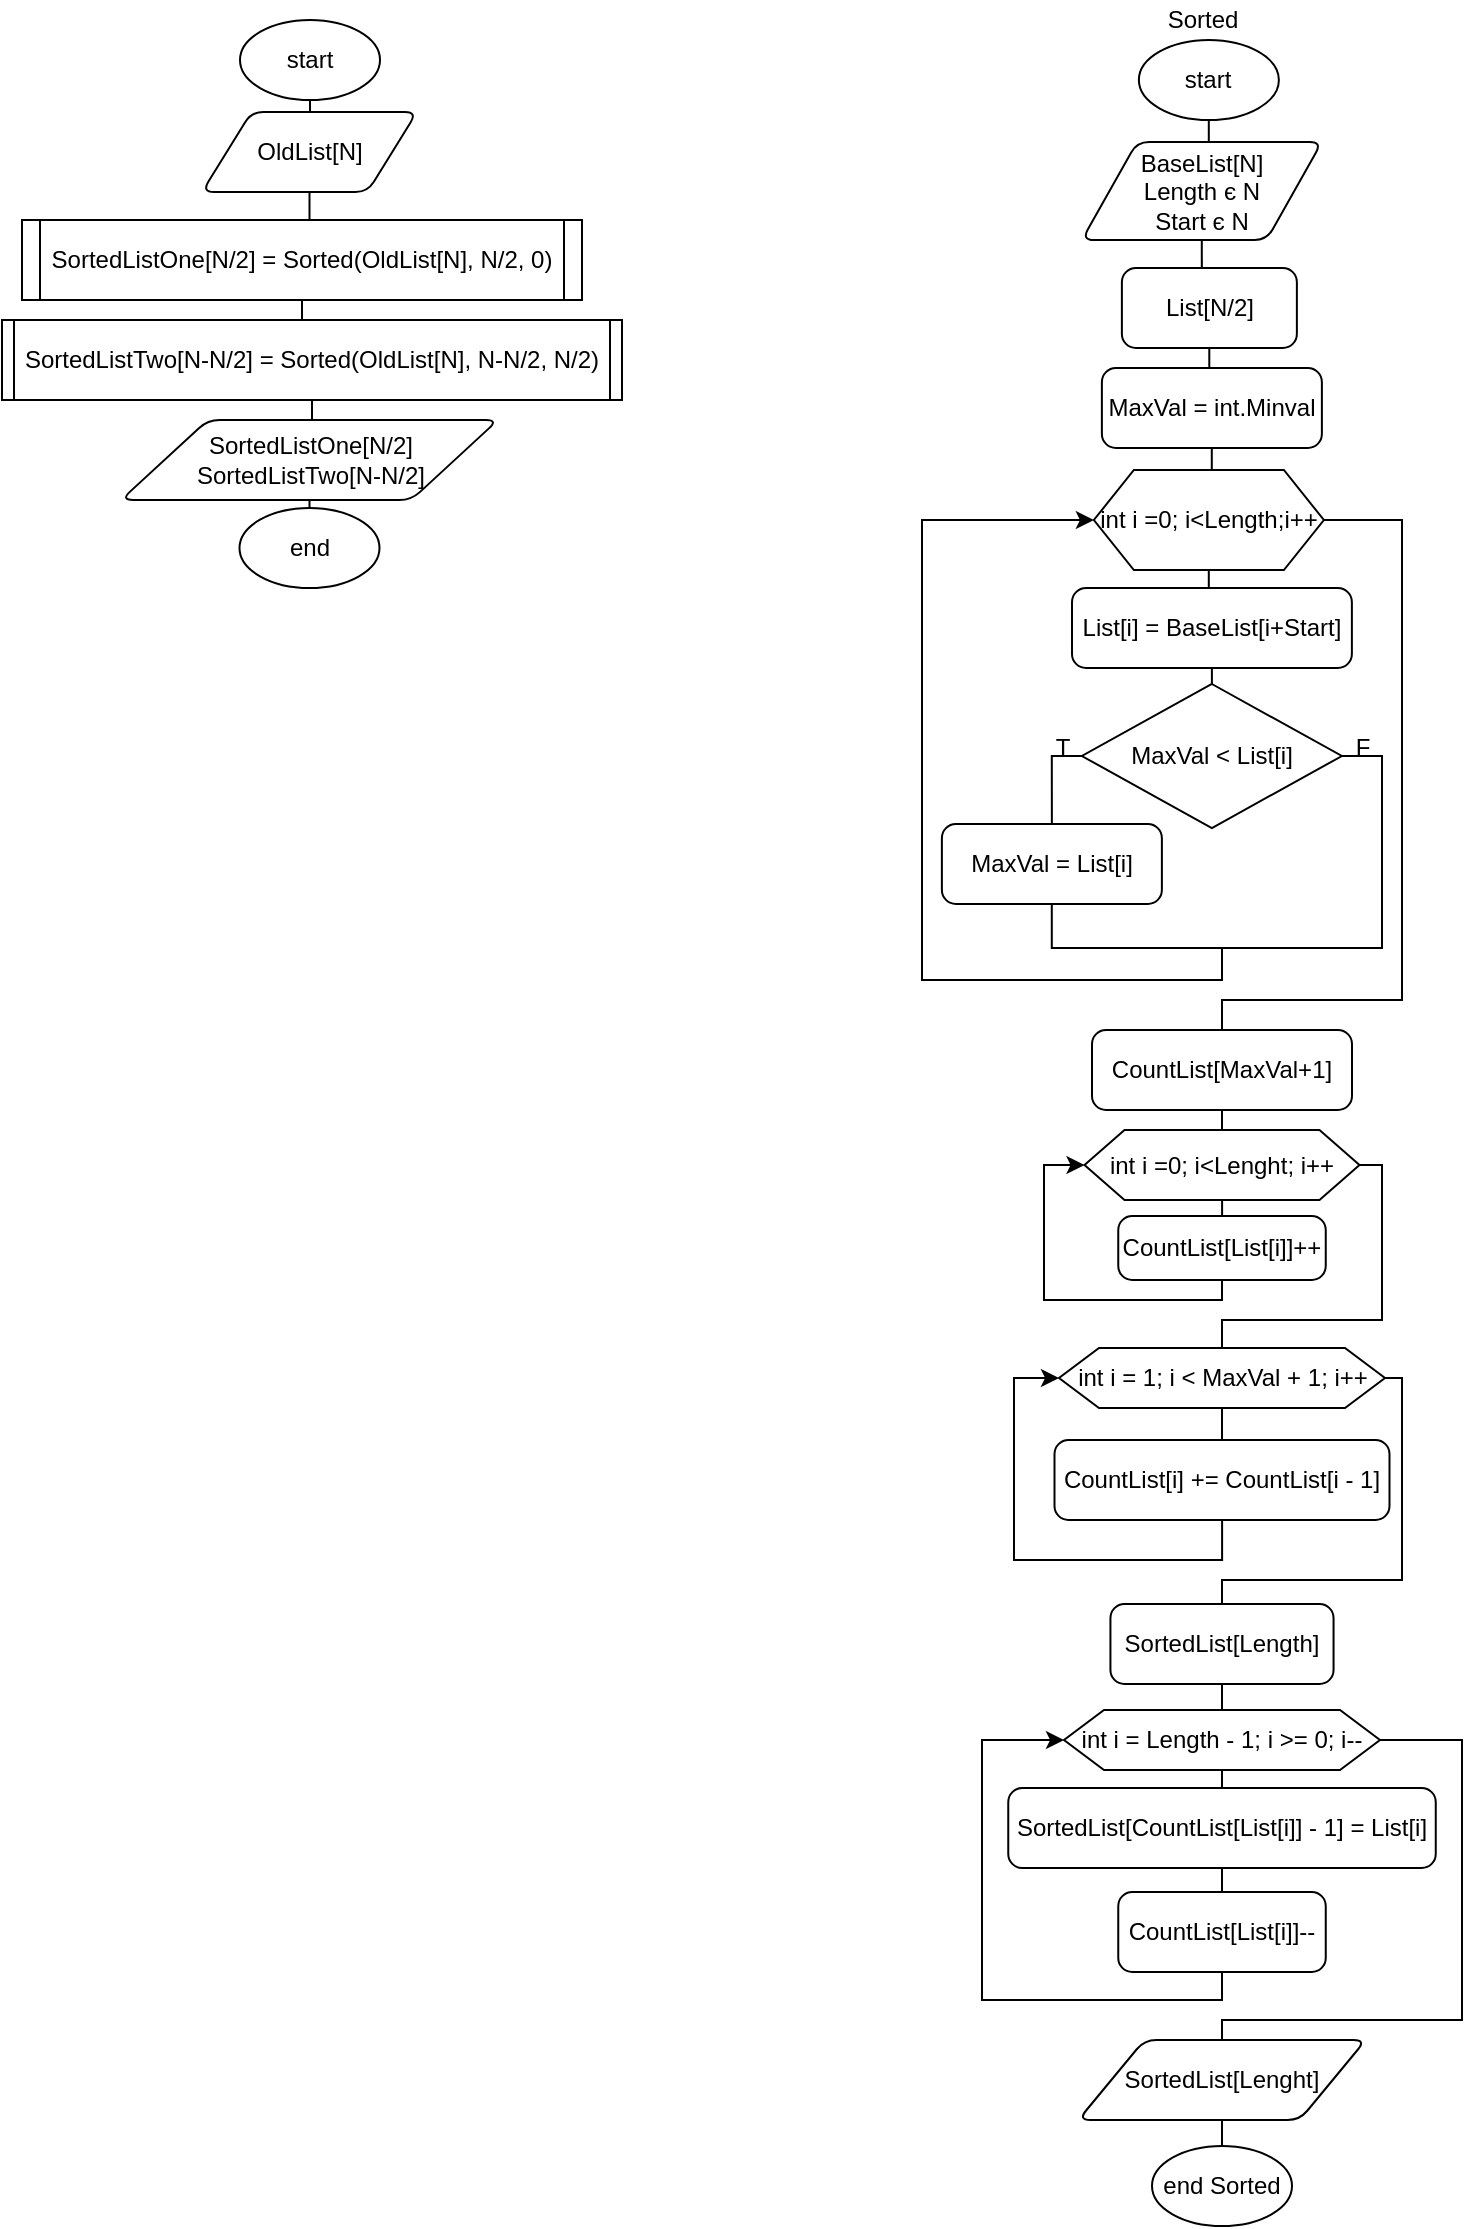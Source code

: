 <mxfile version="15.2.7" type="device"><diagram id="gZeUGUQCRNsa43n8H7aP" name="Страница 1"><mxGraphModel dx="1024" dy="584" grid="1" gridSize="10" guides="1" tooltips="1" connect="1" arrows="1" fold="1" page="1" pageScale="1" pageWidth="827" pageHeight="1169" math="0" shadow="0"><root><mxCell id="0"/><mxCell id="1" parent="0"/><mxCell id="r3Ffhldyh7ZavHbIiKUY-3" style="edgeStyle=orthogonalEdgeStyle;rounded=0;orthogonalLoop=1;jettySize=auto;html=1;entryX=0.5;entryY=0;entryDx=0;entryDy=0;endArrow=none;endFill=0;" parent="1" source="r3Ffhldyh7ZavHbIiKUY-1" target="r3Ffhldyh7ZavHbIiKUY-2" edge="1"><mxGeometry relative="1" as="geometry"/></mxCell><mxCell id="r3Ffhldyh7ZavHbIiKUY-1" value="start" style="strokeWidth=1;html=1;shape=mxgraph.flowchart.start_1;whiteSpace=wrap;" parent="1" vertex="1"><mxGeometry x="199" y="10" width="70" height="40" as="geometry"/></mxCell><mxCell id="r3Ffhldyh7ZavHbIiKUY-5" style="edgeStyle=orthogonalEdgeStyle;rounded=0;orthogonalLoop=1;jettySize=auto;html=1;endArrow=none;endFill=0;entryX=0.5;entryY=0;entryDx=0;entryDy=0;" parent="1" source="r3Ffhldyh7ZavHbIiKUY-2" target="r3Ffhldyh7ZavHbIiKUY-27" edge="1"><mxGeometry relative="1" as="geometry"><mxPoint x="233.706" y="110" as="targetPoint"/></mxGeometry></mxCell><mxCell id="r3Ffhldyh7ZavHbIiKUY-2" value="OldList[N]" style="shape=parallelogram;html=1;strokeWidth=1;perimeter=parallelogramPerimeter;whiteSpace=wrap;rounded=1;arcSize=12;size=0.23;" parent="1" vertex="1"><mxGeometry x="180" y="56" width="107.5" height="40" as="geometry"/></mxCell><mxCell id="r3Ffhldyh7ZavHbIiKUY-77" style="edgeStyle=orthogonalEdgeStyle;rounded=0;orthogonalLoop=1;jettySize=auto;html=1;entryX=0.5;entryY=0;entryDx=0;entryDy=0;endArrow=none;endFill=0;" parent="1" source="r3Ffhldyh7ZavHbIiKUY-27" target="r3Ffhldyh7ZavHbIiKUY-76" edge="1"><mxGeometry relative="1" as="geometry"/></mxCell><mxCell id="r3Ffhldyh7ZavHbIiKUY-27" value="SortedListOne[N/2] = Sorted(OldList[N], N/2, 0)" style="shape=process;whiteSpace=wrap;html=1;backgroundOutline=1;size=0.033;" parent="1" vertex="1"><mxGeometry x="90" y="110" width="280" height="40" as="geometry"/></mxCell><mxCell id="r3Ffhldyh7ZavHbIiKUY-31" style="edgeStyle=orthogonalEdgeStyle;rounded=0;orthogonalLoop=1;jettySize=auto;html=1;entryX=0.5;entryY=0;entryDx=0;entryDy=0;endArrow=none;endFill=0;" parent="1" source="r3Ffhldyh7ZavHbIiKUY-28" target="r3Ffhldyh7ZavHbIiKUY-30" edge="1"><mxGeometry relative="1" as="geometry"/></mxCell><mxCell id="r3Ffhldyh7ZavHbIiKUY-28" value="start" style="strokeWidth=1;html=1;shape=mxgraph.flowchart.start_1;whiteSpace=wrap;" parent="1" vertex="1"><mxGeometry x="648.44" y="20" width="70" height="40" as="geometry"/></mxCell><mxCell id="r3Ffhldyh7ZavHbIiKUY-29" value="Sorted" style="text;html=1;align=center;verticalAlign=middle;resizable=0;points=[];autosize=1;strokeColor=none;fillColor=none;" parent="1" vertex="1"><mxGeometry x="654.94" width="50" height="20" as="geometry"/></mxCell><mxCell id="r3Ffhldyh7ZavHbIiKUY-48" style="edgeStyle=orthogonalEdgeStyle;rounded=0;orthogonalLoop=1;jettySize=auto;html=1;endArrow=none;endFill=0;" parent="1" source="r3Ffhldyh7ZavHbIiKUY-30" edge="1"><mxGeometry relative="1" as="geometry"><mxPoint x="679.94" y="130" as="targetPoint"/></mxGeometry></mxCell><mxCell id="r3Ffhldyh7ZavHbIiKUY-30" value="BaseList[N]&lt;br&gt;Length є N&lt;br&gt;Start є N" style="shape=parallelogram;html=1;strokeWidth=1;perimeter=parallelogramPerimeter;whiteSpace=wrap;rounded=1;arcSize=12;size=0.23;" parent="1" vertex="1"><mxGeometry x="619.94" y="71" width="120" height="49" as="geometry"/></mxCell><mxCell id="r3Ffhldyh7ZavHbIiKUY-32" style="edgeStyle=orthogonalEdgeStyle;rounded=0;orthogonalLoop=1;jettySize=auto;html=1;entryX=0.5;entryY=0;entryDx=0;entryDy=0;endArrow=none;endFill=0;" parent="1" source="r3Ffhldyh7ZavHbIiKUY-33" target="r3Ffhldyh7ZavHbIiKUY-35" edge="1"><mxGeometry relative="1" as="geometry"/></mxCell><mxCell id="r3Ffhldyh7ZavHbIiKUY-33" value="List[N/2]" style="rounded=1;whiteSpace=wrap;html=1;absoluteArcSize=1;arcSize=14;strokeWidth=1;" parent="1" vertex="1"><mxGeometry x="639.94" y="134" width="87.5" height="40" as="geometry"/></mxCell><mxCell id="r3Ffhldyh7ZavHbIiKUY-34" style="edgeStyle=orthogonalEdgeStyle;rounded=0;orthogonalLoop=1;jettySize=auto;html=1;entryX=0.5;entryY=0;entryDx=0;entryDy=0;endArrow=none;endFill=0;" parent="1" source="r3Ffhldyh7ZavHbIiKUY-35" target="r3Ffhldyh7ZavHbIiKUY-37" edge="1"><mxGeometry relative="1" as="geometry"/></mxCell><mxCell id="r3Ffhldyh7ZavHbIiKUY-35" value="MaxVal = int.Minval" style="rounded=1;whiteSpace=wrap;html=1;absoluteArcSize=1;arcSize=14;strokeWidth=1;" parent="1" vertex="1"><mxGeometry x="629.94" y="184" width="110" height="40" as="geometry"/></mxCell><mxCell id="r3Ffhldyh7ZavHbIiKUY-36" style="edgeStyle=orthogonalEdgeStyle;rounded=0;orthogonalLoop=1;jettySize=auto;html=1;entryX=0.5;entryY=0;entryDx=0;entryDy=0;endArrow=none;endFill=0;" parent="1" source="r3Ffhldyh7ZavHbIiKUY-37" target="r3Ffhldyh7ZavHbIiKUY-39" edge="1"><mxGeometry relative="1" as="geometry"/></mxCell><mxCell id="r3Ffhldyh7ZavHbIiKUY-49" style="edgeStyle=orthogonalEdgeStyle;rounded=0;orthogonalLoop=1;jettySize=auto;html=1;entryX=0.5;entryY=0;entryDx=0;entryDy=0;endArrow=none;endFill=0;" parent="1" source="r3Ffhldyh7ZavHbIiKUY-37" target="r3Ffhldyh7ZavHbIiKUY-47" edge="1"><mxGeometry relative="1" as="geometry"><Array as="points"><mxPoint x="780" y="260"/><mxPoint x="780" y="500"/><mxPoint x="690" y="500"/><mxPoint x="690" y="545"/></Array></mxGeometry></mxCell><mxCell id="r3Ffhldyh7ZavHbIiKUY-37" value="int i =0; i&amp;lt;Length;i++" style="shape=hexagon;perimeter=hexagonPerimeter2;whiteSpace=wrap;html=1;fixedSize=1;strokeWidth=1;" parent="1" vertex="1"><mxGeometry x="625.94" y="235" width="115" height="50" as="geometry"/></mxCell><mxCell id="r3Ffhldyh7ZavHbIiKUY-38" style="edgeStyle=orthogonalEdgeStyle;rounded=0;orthogonalLoop=1;jettySize=auto;html=1;entryX=0.5;entryY=0;entryDx=0;entryDy=0;entryPerimeter=0;endArrow=none;endFill=0;" parent="1" source="r3Ffhldyh7ZavHbIiKUY-39" target="r3Ffhldyh7ZavHbIiKUY-42" edge="1"><mxGeometry relative="1" as="geometry"/></mxCell><mxCell id="r3Ffhldyh7ZavHbIiKUY-39" value="List[i] = BaseList[i+Start]" style="rounded=1;whiteSpace=wrap;html=1;absoluteArcSize=1;arcSize=14;strokeWidth=1;" parent="1" vertex="1"><mxGeometry x="615" y="294" width="139.94" height="40" as="geometry"/></mxCell><mxCell id="r3Ffhldyh7ZavHbIiKUY-40" style="edgeStyle=orthogonalEdgeStyle;rounded=0;orthogonalLoop=1;jettySize=auto;html=1;entryX=0.5;entryY=0;entryDx=0;entryDy=0;endArrow=none;endFill=0;" parent="1" source="r3Ffhldyh7ZavHbIiKUY-42" target="r3Ffhldyh7ZavHbIiKUY-44" edge="1"><mxGeometry relative="1" as="geometry"><Array as="points"><mxPoint x="604.94" y="378"/></Array></mxGeometry></mxCell><mxCell id="r3Ffhldyh7ZavHbIiKUY-41" style="edgeStyle=orthogonalEdgeStyle;rounded=0;orthogonalLoop=1;jettySize=auto;html=1;endArrow=classic;endFill=1;entryX=0;entryY=0.5;entryDx=0;entryDy=0;" parent="1" source="r3Ffhldyh7ZavHbIiKUY-42" target="r3Ffhldyh7ZavHbIiKUY-37" edge="1"><mxGeometry relative="1" as="geometry"><mxPoint x="689.94" y="484" as="targetPoint"/><Array as="points"><mxPoint x="770" y="378"/><mxPoint x="770" y="474"/><mxPoint x="690" y="474"/><mxPoint x="690" y="490"/><mxPoint x="540" y="490"/><mxPoint x="540" y="260"/></Array></mxGeometry></mxCell><mxCell id="r3Ffhldyh7ZavHbIiKUY-42" value="MaxVal &amp;lt; List[i]" style="strokeWidth=1;html=1;shape=mxgraph.flowchart.decision;whiteSpace=wrap;" parent="1" vertex="1"><mxGeometry x="619.94" y="342" width="130" height="72" as="geometry"/></mxCell><mxCell id="r3Ffhldyh7ZavHbIiKUY-43" style="edgeStyle=orthogonalEdgeStyle;rounded=0;orthogonalLoop=1;jettySize=auto;html=1;endArrow=none;endFill=0;" parent="1" source="r3Ffhldyh7ZavHbIiKUY-44" edge="1"><mxGeometry relative="1" as="geometry"><mxPoint x="689.94" y="474" as="targetPoint"/><Array as="points"><mxPoint x="604.94" y="474"/><mxPoint x="689.94" y="474"/></Array></mxGeometry></mxCell><mxCell id="r3Ffhldyh7ZavHbIiKUY-44" value="&lt;span&gt;MaxVal = List[i]&lt;/span&gt;" style="rounded=1;whiteSpace=wrap;html=1;absoluteArcSize=1;arcSize=14;strokeWidth=1;" parent="1" vertex="1"><mxGeometry x="549.94" y="412" width="110" height="40" as="geometry"/></mxCell><mxCell id="r3Ffhldyh7ZavHbIiKUY-45" value="T" style="text;html=1;align=center;verticalAlign=middle;resizable=0;points=[];autosize=1;strokeColor=none;fillColor=none;" parent="1" vertex="1"><mxGeometry x="599.94" y="364" width="20" height="20" as="geometry"/></mxCell><mxCell id="r3Ffhldyh7ZavHbIiKUY-46" value="F" style="text;html=1;align=center;verticalAlign=middle;resizable=0;points=[];autosize=1;strokeColor=none;fillColor=none;" parent="1" vertex="1"><mxGeometry x="749.94" y="364" width="20" height="20" as="geometry"/></mxCell><mxCell id="r3Ffhldyh7ZavHbIiKUY-51" style="edgeStyle=orthogonalEdgeStyle;rounded=0;orthogonalLoop=1;jettySize=auto;html=1;entryX=0.5;entryY=0;entryDx=0;entryDy=0;endArrow=none;endFill=0;" parent="1" source="r3Ffhldyh7ZavHbIiKUY-47" target="r3Ffhldyh7ZavHbIiKUY-50" edge="1"><mxGeometry relative="1" as="geometry"/></mxCell><mxCell id="r3Ffhldyh7ZavHbIiKUY-47" value="CountList[MaxVal+1]" style="rounded=1;whiteSpace=wrap;html=1;absoluteArcSize=1;arcSize=14;strokeWidth=1;" parent="1" vertex="1"><mxGeometry x="625" y="515" width="130" height="40" as="geometry"/></mxCell><mxCell id="r3Ffhldyh7ZavHbIiKUY-53" style="edgeStyle=orthogonalEdgeStyle;rounded=0;orthogonalLoop=1;jettySize=auto;html=1;entryX=0.5;entryY=0;entryDx=0;entryDy=0;endArrow=none;endFill=0;" parent="1" source="r3Ffhldyh7ZavHbIiKUY-50" target="r3Ffhldyh7ZavHbIiKUY-52" edge="1"><mxGeometry relative="1" as="geometry"/></mxCell><mxCell id="r3Ffhldyh7ZavHbIiKUY-55" style="edgeStyle=orthogonalEdgeStyle;rounded=0;orthogonalLoop=1;jettySize=auto;html=1;endArrow=none;endFill=0;entryX=0.5;entryY=0;entryDx=0;entryDy=0;" parent="1" source="r3Ffhldyh7ZavHbIiKUY-50" target="r3Ffhldyh7ZavHbIiKUY-57" edge="1"><mxGeometry relative="1" as="geometry"><mxPoint x="690" y="680" as="targetPoint"/><Array as="points"><mxPoint x="770" y="583"/><mxPoint x="770" y="660"/><mxPoint x="690" y="660"/></Array></mxGeometry></mxCell><mxCell id="r3Ffhldyh7ZavHbIiKUY-50" value="&lt;span&gt;int i =0; i&amp;lt;Lenght; i++&lt;/span&gt;" style="shape=hexagon;perimeter=hexagonPerimeter2;whiteSpace=wrap;html=1;fixedSize=1;strokeWidth=1;" parent="1" vertex="1"><mxGeometry x="621.25" y="565" width="137.5" height="35" as="geometry"/></mxCell><mxCell id="r3Ffhldyh7ZavHbIiKUY-54" style="edgeStyle=orthogonalEdgeStyle;rounded=0;orthogonalLoop=1;jettySize=auto;html=1;entryX=0;entryY=0.5;entryDx=0;entryDy=0;endArrow=classic;endFill=1;" parent="1" source="r3Ffhldyh7ZavHbIiKUY-52" target="r3Ffhldyh7ZavHbIiKUY-50" edge="1"><mxGeometry relative="1" as="geometry"><Array as="points"><mxPoint x="690" y="650"/><mxPoint x="601" y="650"/><mxPoint x="601" y="583"/></Array></mxGeometry></mxCell><mxCell id="r3Ffhldyh7ZavHbIiKUY-52" value="CountList[List[i]]++" style="rounded=1;whiteSpace=wrap;html=1;absoluteArcSize=1;arcSize=14;strokeWidth=1;" parent="1" vertex="1"><mxGeometry x="638.13" y="608" width="103.75" height="32" as="geometry"/></mxCell><mxCell id="r3Ffhldyh7ZavHbIiKUY-59" style="edgeStyle=orthogonalEdgeStyle;rounded=0;orthogonalLoop=1;jettySize=auto;html=1;entryX=0.5;entryY=0;entryDx=0;entryDy=0;endArrow=none;endFill=0;" parent="1" source="r3Ffhldyh7ZavHbIiKUY-57" target="r3Ffhldyh7ZavHbIiKUY-58" edge="1"><mxGeometry relative="1" as="geometry"/></mxCell><mxCell id="r3Ffhldyh7ZavHbIiKUY-62" style="edgeStyle=orthogonalEdgeStyle;rounded=0;orthogonalLoop=1;jettySize=auto;html=1;entryX=0.5;entryY=0;entryDx=0;entryDy=0;endArrow=none;endFill=0;" parent="1" source="r3Ffhldyh7ZavHbIiKUY-57" target="r3Ffhldyh7ZavHbIiKUY-61" edge="1"><mxGeometry relative="1" as="geometry"><Array as="points"><mxPoint x="780" y="689"/><mxPoint x="780" y="790"/><mxPoint x="690" y="790"/></Array></mxGeometry></mxCell><mxCell id="r3Ffhldyh7ZavHbIiKUY-57" value="int i = 1; i &lt; MaxVal + 1; i++" style="shape=hexagon;perimeter=hexagonPerimeter2;whiteSpace=wrap;html=1;fixedSize=1;strokeWidth=1;" parent="1" vertex="1"><mxGeometry x="608.5" y="674" width="163" height="30" as="geometry"/></mxCell><mxCell id="r3Ffhldyh7ZavHbIiKUY-60" style="edgeStyle=orthogonalEdgeStyle;rounded=0;orthogonalLoop=1;jettySize=auto;html=1;entryX=0;entryY=0.5;entryDx=0;entryDy=0;endArrow=classic;endFill=1;" parent="1" source="r3Ffhldyh7ZavHbIiKUY-58" target="r3Ffhldyh7ZavHbIiKUY-57" edge="1"><mxGeometry relative="1" as="geometry"><Array as="points"><mxPoint x="690" y="780"/><mxPoint x="586" y="780"/><mxPoint x="586" y="689"/></Array></mxGeometry></mxCell><mxCell id="r3Ffhldyh7ZavHbIiKUY-58" value="CountList[i] += CountList[i - 1]" style="rounded=1;whiteSpace=wrap;html=1;absoluteArcSize=1;arcSize=14;strokeWidth=1;" parent="1" vertex="1"><mxGeometry x="606.25" y="720" width="167.5" height="40" as="geometry"/></mxCell><mxCell id="r3Ffhldyh7ZavHbIiKUY-64" style="edgeStyle=orthogonalEdgeStyle;rounded=0;orthogonalLoop=1;jettySize=auto;html=1;entryX=0.5;entryY=0;entryDx=0;entryDy=0;endArrow=none;endFill=0;" parent="1" source="r3Ffhldyh7ZavHbIiKUY-61" target="r3Ffhldyh7ZavHbIiKUY-63" edge="1"><mxGeometry relative="1" as="geometry"/></mxCell><mxCell id="r3Ffhldyh7ZavHbIiKUY-61" value="SortedList[Length]" style="rounded=1;whiteSpace=wrap;html=1;absoluteArcSize=1;arcSize=14;strokeWidth=1;" parent="1" vertex="1"><mxGeometry x="634.22" y="802" width="111.56" height="40" as="geometry"/></mxCell><mxCell id="r3Ffhldyh7ZavHbIiKUY-66" style="edgeStyle=orthogonalEdgeStyle;rounded=0;orthogonalLoop=1;jettySize=auto;html=1;entryX=0.5;entryY=0;entryDx=0;entryDy=0;endArrow=none;endFill=0;" parent="1" source="r3Ffhldyh7ZavHbIiKUY-63" target="r3Ffhldyh7ZavHbIiKUY-65" edge="1"><mxGeometry relative="1" as="geometry"/></mxCell><mxCell id="r3Ffhldyh7ZavHbIiKUY-72" style="edgeStyle=orthogonalEdgeStyle;rounded=0;orthogonalLoop=1;jettySize=auto;html=1;endArrow=none;endFill=0;" parent="1" source="r3Ffhldyh7ZavHbIiKUY-63" target="r3Ffhldyh7ZavHbIiKUY-70" edge="1"><mxGeometry relative="1" as="geometry"><Array as="points"><mxPoint x="810" y="870"/><mxPoint x="810" y="1010"/><mxPoint x="690" y="1010"/></Array></mxGeometry></mxCell><mxCell id="r3Ffhldyh7ZavHbIiKUY-63" value="int i = Length - 1; i &amp;gt;= 0; i--" style="shape=hexagon;perimeter=hexagonPerimeter2;whiteSpace=wrap;html=1;fixedSize=1;strokeWidth=1;" parent="1" vertex="1"><mxGeometry x="611" y="855" width="158" height="30" as="geometry"/></mxCell><mxCell id="r3Ffhldyh7ZavHbIiKUY-68" style="edgeStyle=orthogonalEdgeStyle;rounded=0;orthogonalLoop=1;jettySize=auto;html=1;entryX=0.5;entryY=0;entryDx=0;entryDy=0;endArrow=none;endFill=0;" parent="1" source="r3Ffhldyh7ZavHbIiKUY-65" target="r3Ffhldyh7ZavHbIiKUY-67" edge="1"><mxGeometry relative="1" as="geometry"/></mxCell><mxCell id="r3Ffhldyh7ZavHbIiKUY-65" value="SortedList[CountList[List[i]] - 1] = List[i]" style="rounded=1;whiteSpace=wrap;html=1;absoluteArcSize=1;arcSize=14;strokeWidth=1;" parent="1" vertex="1"><mxGeometry x="583.13" y="894" width="213.75" height="40" as="geometry"/></mxCell><mxCell id="r3Ffhldyh7ZavHbIiKUY-69" style="edgeStyle=orthogonalEdgeStyle;rounded=0;orthogonalLoop=1;jettySize=auto;html=1;entryX=0;entryY=0.5;entryDx=0;entryDy=0;endArrow=classic;endFill=1;" parent="1" source="r3Ffhldyh7ZavHbIiKUY-67" target="r3Ffhldyh7ZavHbIiKUY-63" edge="1"><mxGeometry relative="1" as="geometry"><Array as="points"><mxPoint x="690" y="1000"/><mxPoint x="570" y="1000"/><mxPoint x="570" y="870"/></Array></mxGeometry></mxCell><mxCell id="r3Ffhldyh7ZavHbIiKUY-67" value="CountList[List[i]]--" style="rounded=1;whiteSpace=wrap;html=1;absoluteArcSize=1;arcSize=14;strokeWidth=1;" parent="1" vertex="1"><mxGeometry x="638.13" y="946" width="103.75" height="40" as="geometry"/></mxCell><mxCell id="r3Ffhldyh7ZavHbIiKUY-73" style="edgeStyle=orthogonalEdgeStyle;rounded=0;orthogonalLoop=1;jettySize=auto;html=1;entryX=0.5;entryY=0;entryDx=0;entryDy=0;entryPerimeter=0;endArrow=none;endFill=0;" parent="1" source="r3Ffhldyh7ZavHbIiKUY-70" target="r3Ffhldyh7ZavHbIiKUY-71" edge="1"><mxGeometry relative="1" as="geometry"/></mxCell><mxCell id="r3Ffhldyh7ZavHbIiKUY-70" value="SortedList[Lenght]" style="shape=parallelogram;html=1;strokeWidth=1;perimeter=parallelogramPerimeter;whiteSpace=wrap;rounded=1;arcSize=12;size=0.23;" parent="1" vertex="1"><mxGeometry x="618.13" y="1020" width="143.75" height="40" as="geometry"/></mxCell><mxCell id="r3Ffhldyh7ZavHbIiKUY-71" value="end Sorted" style="strokeWidth=1;html=1;shape=mxgraph.flowchart.start_1;whiteSpace=wrap;" parent="1" vertex="1"><mxGeometry x="655" y="1073" width="70" height="40" as="geometry"/></mxCell><mxCell id="r3Ffhldyh7ZavHbIiKUY-81" style="edgeStyle=orthogonalEdgeStyle;rounded=0;orthogonalLoop=1;jettySize=auto;html=1;entryX=0.5;entryY=0;entryDx=0;entryDy=0;endArrow=none;endFill=0;" parent="1" source="r3Ffhldyh7ZavHbIiKUY-76" target="r3Ffhldyh7ZavHbIiKUY-78" edge="1"><mxGeometry relative="1" as="geometry"/></mxCell><mxCell id="r3Ffhldyh7ZavHbIiKUY-76" value="SortedListTwo[N-N/2] = Sorted(OldList[N], N-N/2, N/2)" style="shape=process;whiteSpace=wrap;html=1;backgroundOutline=1;size=0.02;" parent="1" vertex="1"><mxGeometry x="80" y="160" width="310" height="40" as="geometry"/></mxCell><mxCell id="r3Ffhldyh7ZavHbIiKUY-82" style="edgeStyle=orthogonalEdgeStyle;rounded=0;orthogonalLoop=1;jettySize=auto;html=1;entryX=0.5;entryY=0;entryDx=0;entryDy=0;entryPerimeter=0;endArrow=none;endFill=0;" parent="1" source="r3Ffhldyh7ZavHbIiKUY-78" target="r3Ffhldyh7ZavHbIiKUY-79" edge="1"><mxGeometry relative="1" as="geometry"/></mxCell><mxCell id="r3Ffhldyh7ZavHbIiKUY-78" value="SortedListOne[N/2]&lt;br&gt;SortedListTwo[N-N/2]" style="shape=parallelogram;html=1;strokeWidth=1;perimeter=parallelogramPerimeter;whiteSpace=wrap;rounded=1;arcSize=12;size=0.23;" parent="1" vertex="1"><mxGeometry x="139.5" y="210" width="188.5" height="40" as="geometry"/></mxCell><mxCell id="r3Ffhldyh7ZavHbIiKUY-79" value="end" style="strokeWidth=1;html=1;shape=mxgraph.flowchart.start_1;whiteSpace=wrap;" parent="1" vertex="1"><mxGeometry x="198.75" y="254" width="70" height="40" as="geometry"/></mxCell></root></mxGraphModel></diagram></mxfile>